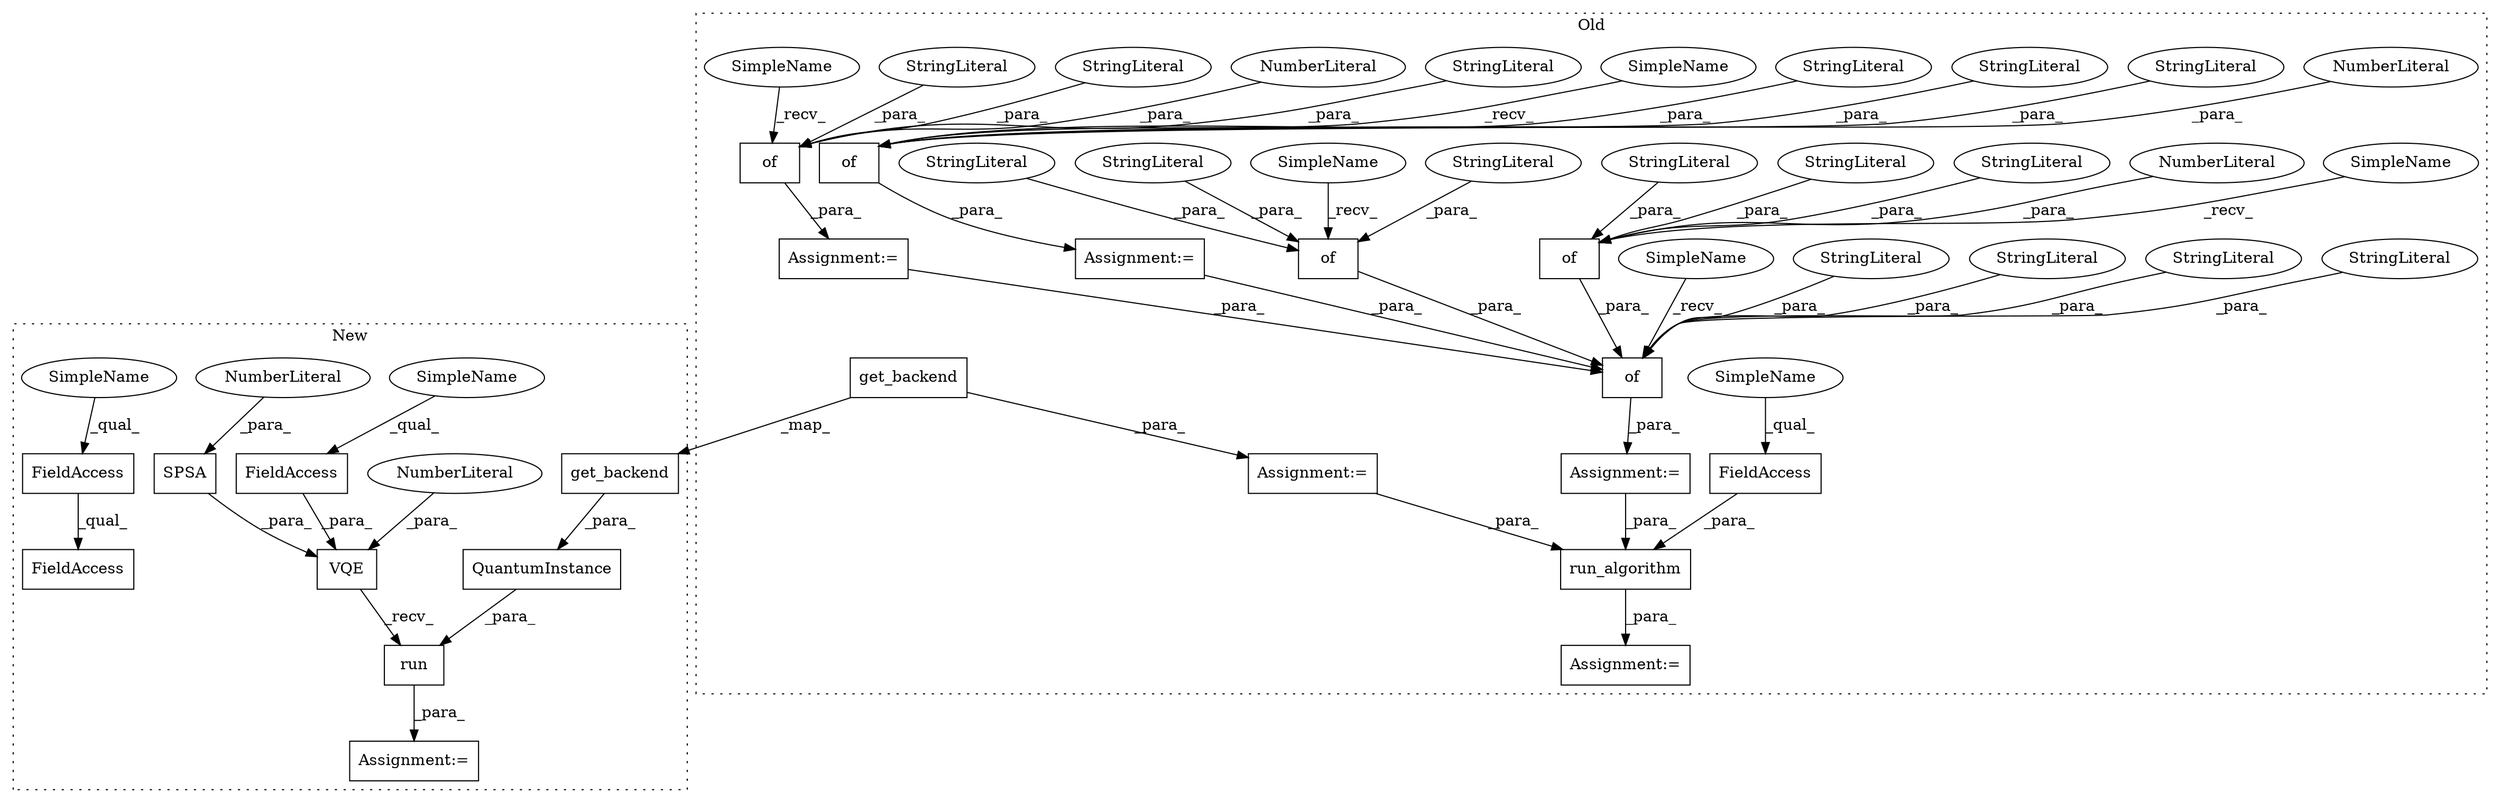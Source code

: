 digraph G {
subgraph cluster0 {
1 [label="of" a="32" s="3386,3419" l="3,1" shape="box"];
4 [label="NumberLiteral" a="34" s="3416" l="3" shape="ellipse"];
5 [label="run_algorithm" a="32" s="3721,3765" l="14,1" shape="box"];
6 [label="FieldAccess" a="22" s="3742" l="15" shape="box"];
7 [label="of" a="32" s="3509,3648" l="3,1" shape="box"];
9 [label="get_backend" a="32" s="3672,3707" l="12,1" shape="box"];
11 [label="of" a="32" s="3324,3361" l="3,1" shape="box"];
12 [label="NumberLiteral" a="34" s="3360" l="1" shape="ellipse"];
13 [label="of" a="32" s="3526,3563" l="3,1" shape="box"];
14 [label="NumberLiteral" a="34" s="3558" l="5" shape="ellipse"];
15 [label="of" a="32" s="3443,3491" l="3,1" shape="box"];
22 [label="Assignment:=" a="7" s="3720" l="1" shape="box"];
23 [label="StringLiteral" a="45" s="3565" l="11" shape="ellipse"];
24 [label="StringLiteral" a="45" s="3591" l="11" shape="ellipse"];
25 [label="Assignment:=" a="7" s="3504" l="1" shape="box"];
26 [label="StringLiteral" a="45" s="3512" l="9" shape="ellipse"];
27 [label="Assignment:=" a="7" s="3381" l="1" shape="box"];
28 [label="StringLiteral" a="45" s="3617" l="18" shape="ellipse"];
29 [label="StringLiteral" a="45" s="3403" l="12" shape="ellipse"];
30 [label="StringLiteral" a="45" s="3389" l="6" shape="ellipse"];
31 [label="StringLiteral" a="45" s="3446" l="6" shape="ellipse"];
32 [label="Assignment:=" a="7" s="3319" l="1" shape="box"];
33 [label="StringLiteral" a="45" s="3396" l="6" shape="ellipse"];
34 [label="StringLiteral" a="45" s="3483" l="8" shape="ellipse"];
35 [label="StringLiteral" a="45" s="3529" l="6" shape="ellipse"];
36 [label="StringLiteral" a="45" s="3340" l="19" shape="ellipse"];
37 [label="StringLiteral" a="45" s="3327" l="6" shape="ellipse"];
38 [label="StringLiteral" a="45" s="3334" l="5" shape="ellipse"];
39 [label="StringLiteral" a="45" s="3544" l="13" shape="ellipse"];
40 [label="StringLiteral" a="45" s="3536" l="7" shape="ellipse"];
41 [label="StringLiteral" a="45" s="3468" l="14" shape="ellipse"];
42 [label="Assignment:=" a="7" s="3662" l="1" shape="box"];
44 [label="SimpleName" a="42" s="3742" l="4" shape="ellipse"];
47 [label="SimpleName" a="42" s="3505" l="3" shape="ellipse"];
48 [label="SimpleName" a="42" s="3439" l="3" shape="ellipse"];
49 [label="SimpleName" a="42" s="3382" l="3" shape="ellipse"];
50 [label="SimpleName" a="42" s="3522" l="3" shape="ellipse"];
51 [label="SimpleName" a="42" s="3320" l="3" shape="ellipse"];
label = "Old";
style="dotted";
}
subgraph cluster1 {
2 [label="SPSA" a="32" s="3604,3612" l="5,1" shape="box"];
3 [label="NumberLiteral" a="34" s="3609" l="3" shape="ellipse"];
8 [label="run" a="32" s="3617,3683" l="4,1" shape="box"];
10 [label="get_backend" a="32" s="3646,3681" l="12,1" shape="box"];
16 [label="QuantumInstance" a="32" s="3621,3682" l="16,1" shape="box"];
17 [label="VQE" a="32" s="3546,3615" l="4,1" shape="box"];
18 [label="NumberLiteral" a="34" s="3614" l="1" shape="ellipse"];
19 [label="FieldAccess" a="22" s="3550" l="13" shape="box"];
20 [label="FieldAccess" a="22" s="3567" l="13" shape="box"];
21 [label="FieldAccess" a="22" s="3567" l="24" shape="box"];
43 [label="Assignment:=" a="7" s="3545" l="1" shape="box"];
45 [label="SimpleName" a="42" s="3567" l="4" shape="ellipse"];
46 [label="SimpleName" a="42" s="3550" l="4" shape="ellipse"];
label = "New";
style="dotted";
}
1 -> 27 [label="_para_"];
2 -> 17 [label="_para_"];
3 -> 2 [label="_para_"];
4 -> 1 [label="_para_"];
5 -> 22 [label="_para_"];
6 -> 5 [label="_para_"];
7 -> 25 [label="_para_"];
8 -> 43 [label="_para_"];
9 -> 10 [label="_map_"];
9 -> 42 [label="_para_"];
10 -> 16 [label="_para_"];
11 -> 32 [label="_para_"];
12 -> 11 [label="_para_"];
13 -> 7 [label="_para_"];
14 -> 13 [label="_para_"];
15 -> 7 [label="_para_"];
16 -> 8 [label="_para_"];
17 -> 8 [label="_recv_"];
18 -> 17 [label="_para_"];
19 -> 17 [label="_para_"];
20 -> 21 [label="_qual_"];
23 -> 7 [label="_para_"];
24 -> 7 [label="_para_"];
25 -> 5 [label="_para_"];
26 -> 7 [label="_para_"];
27 -> 7 [label="_para_"];
28 -> 7 [label="_para_"];
29 -> 1 [label="_para_"];
30 -> 1 [label="_para_"];
31 -> 15 [label="_para_"];
32 -> 7 [label="_para_"];
33 -> 1 [label="_para_"];
34 -> 15 [label="_para_"];
35 -> 13 [label="_para_"];
36 -> 11 [label="_para_"];
37 -> 11 [label="_para_"];
38 -> 11 [label="_para_"];
39 -> 13 [label="_para_"];
40 -> 13 [label="_para_"];
41 -> 15 [label="_para_"];
42 -> 5 [label="_para_"];
44 -> 6 [label="_qual_"];
45 -> 20 [label="_qual_"];
46 -> 19 [label="_qual_"];
47 -> 7 [label="_recv_"];
48 -> 15 [label="_recv_"];
49 -> 1 [label="_recv_"];
50 -> 13 [label="_recv_"];
51 -> 11 [label="_recv_"];
}